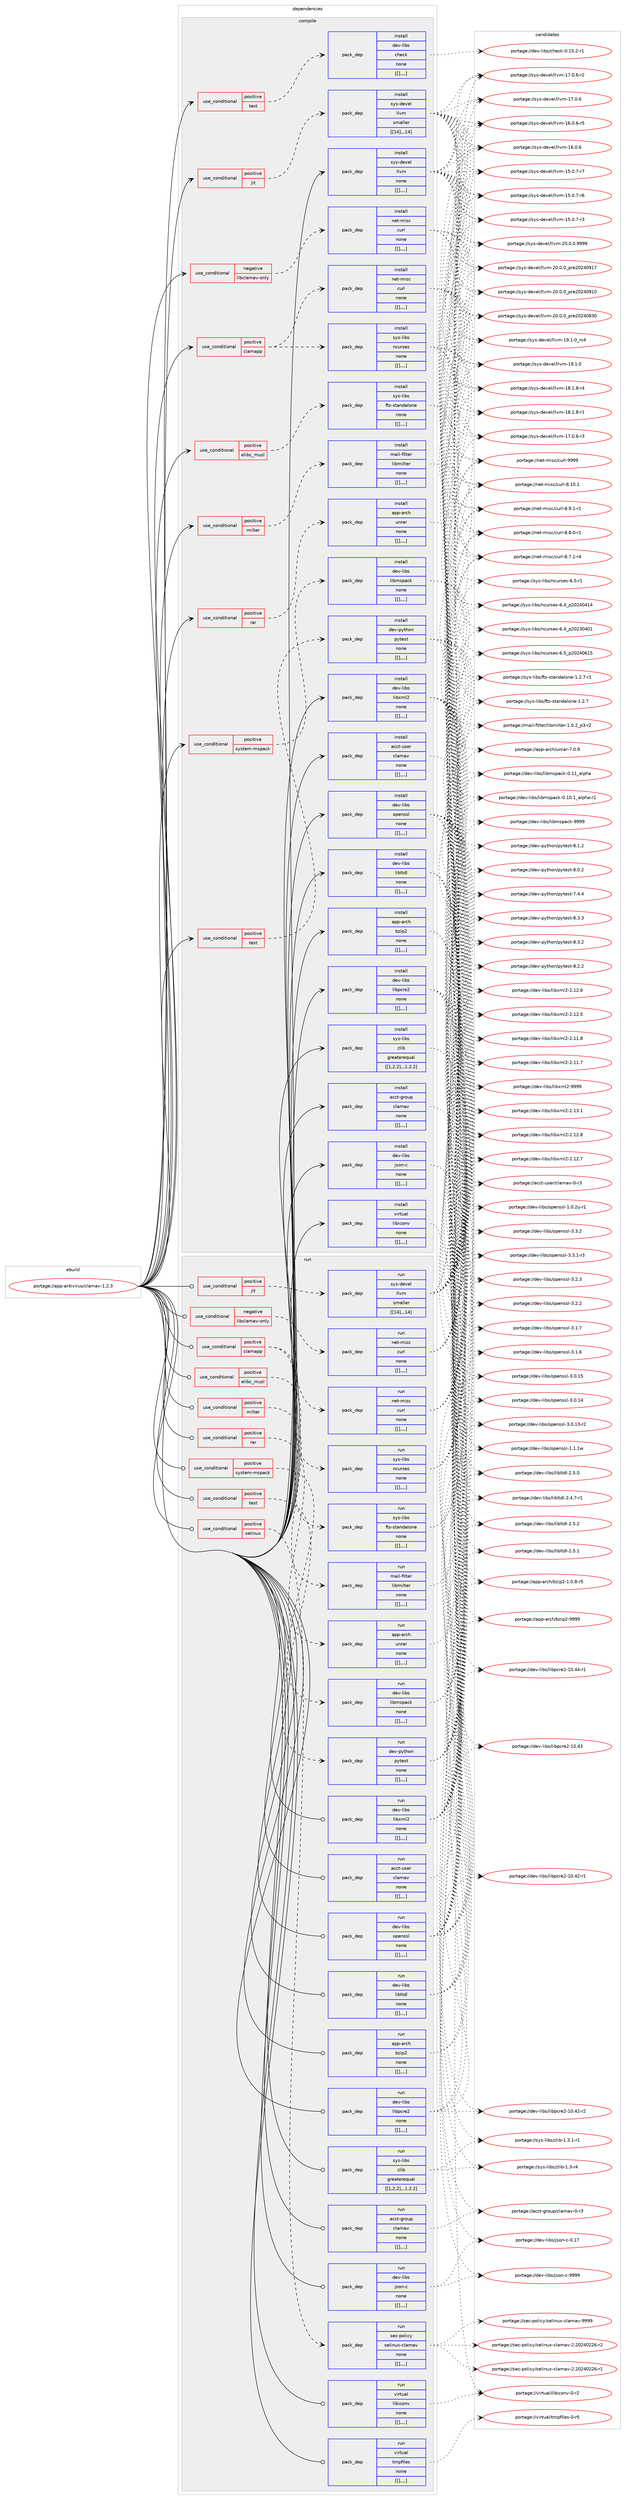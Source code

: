 digraph prolog {

# *************
# Graph options
# *************

newrank=true;
concentrate=true;
compound=true;
graph [rankdir=LR,fontname=Helvetica,fontsize=10,ranksep=1.5];#, ranksep=2.5, nodesep=0.2];
edge  [arrowhead=vee];
node  [fontname=Helvetica,fontsize=10];

# **********
# The ebuild
# **********

subgraph cluster_leftcol {
color=gray;
label=<<i>ebuild</i>>;
id [label="portage://app-antivirus/clamav-1.2.3", color=red, width=4, href="../app-antivirus/clamav-1.2.3.svg"];
}

# ****************
# The dependencies
# ****************

subgraph cluster_midcol {
color=gray;
label=<<i>dependencies</i>>;
subgraph cluster_compile {
fillcolor="#eeeeee";
style=filled;
label=<<i>compile</i>>;
subgraph cond1797 {
dependency6520 [label=<<TABLE BORDER="0" CELLBORDER="1" CELLSPACING="0" CELLPADDING="4"><TR><TD ROWSPAN="3" CELLPADDING="10">use_conditional</TD></TR><TR><TD>negative</TD></TR><TR><TD>libclamav-only</TD></TR></TABLE>>, shape=none, color=red];
subgraph pack4701 {
dependency6521 [label=<<TABLE BORDER="0" CELLBORDER="1" CELLSPACING="0" CELLPADDING="4" WIDTH="220"><TR><TD ROWSPAN="6" CELLPADDING="30">pack_dep</TD></TR><TR><TD WIDTH="110">install</TD></TR><TR><TD>net-misc</TD></TR><TR><TD>curl</TD></TR><TR><TD>none</TD></TR><TR><TD>[[],,,,]</TD></TR></TABLE>>, shape=none, color=blue];
}
dependency6520:e -> dependency6521:w [weight=20,style="dashed",arrowhead="vee"];
}
id:e -> dependency6520:w [weight=20,style="solid",arrowhead="vee"];
subgraph cond1798 {
dependency6522 [label=<<TABLE BORDER="0" CELLBORDER="1" CELLSPACING="0" CELLPADDING="4"><TR><TD ROWSPAN="3" CELLPADDING="10">use_conditional</TD></TR><TR><TD>positive</TD></TR><TR><TD>clamapp</TD></TR></TABLE>>, shape=none, color=red];
subgraph pack4702 {
dependency6523 [label=<<TABLE BORDER="0" CELLBORDER="1" CELLSPACING="0" CELLPADDING="4" WIDTH="220"><TR><TD ROWSPAN="6" CELLPADDING="30">pack_dep</TD></TR><TR><TD WIDTH="110">install</TD></TR><TR><TD>sys-libs</TD></TR><TR><TD>ncurses</TD></TR><TR><TD>none</TD></TR><TR><TD>[[],,,,]</TD></TR></TABLE>>, shape=none, color=blue];
}
dependency6522:e -> dependency6523:w [weight=20,style="dashed",arrowhead="vee"];
subgraph pack4703 {
dependency6524 [label=<<TABLE BORDER="0" CELLBORDER="1" CELLSPACING="0" CELLPADDING="4" WIDTH="220"><TR><TD ROWSPAN="6" CELLPADDING="30">pack_dep</TD></TR><TR><TD WIDTH="110">install</TD></TR><TR><TD>net-misc</TD></TR><TR><TD>curl</TD></TR><TR><TD>none</TD></TR><TR><TD>[[],,,,]</TD></TR></TABLE>>, shape=none, color=blue];
}
dependency6522:e -> dependency6524:w [weight=20,style="dashed",arrowhead="vee"];
}
id:e -> dependency6522:w [weight=20,style="solid",arrowhead="vee"];
subgraph cond1799 {
dependency6525 [label=<<TABLE BORDER="0" CELLBORDER="1" CELLSPACING="0" CELLPADDING="4"><TR><TD ROWSPAN="3" CELLPADDING="10">use_conditional</TD></TR><TR><TD>positive</TD></TR><TR><TD>elibc_musl</TD></TR></TABLE>>, shape=none, color=red];
subgraph pack4704 {
dependency6526 [label=<<TABLE BORDER="0" CELLBORDER="1" CELLSPACING="0" CELLPADDING="4" WIDTH="220"><TR><TD ROWSPAN="6" CELLPADDING="30">pack_dep</TD></TR><TR><TD WIDTH="110">install</TD></TR><TR><TD>sys-libs</TD></TR><TR><TD>fts-standalone</TD></TR><TR><TD>none</TD></TR><TR><TD>[[],,,,]</TD></TR></TABLE>>, shape=none, color=blue];
}
dependency6525:e -> dependency6526:w [weight=20,style="dashed",arrowhead="vee"];
}
id:e -> dependency6525:w [weight=20,style="solid",arrowhead="vee"];
subgraph cond1800 {
dependency6527 [label=<<TABLE BORDER="0" CELLBORDER="1" CELLSPACING="0" CELLPADDING="4"><TR><TD ROWSPAN="3" CELLPADDING="10">use_conditional</TD></TR><TR><TD>positive</TD></TR><TR><TD>jit</TD></TR></TABLE>>, shape=none, color=red];
subgraph pack4705 {
dependency6528 [label=<<TABLE BORDER="0" CELLBORDER="1" CELLSPACING="0" CELLPADDING="4" WIDTH="220"><TR><TD ROWSPAN="6" CELLPADDING="30">pack_dep</TD></TR><TR><TD WIDTH="110">install</TD></TR><TR><TD>sys-devel</TD></TR><TR><TD>llvm</TD></TR><TR><TD>smaller</TD></TR><TR><TD>[[14],,,14]</TD></TR></TABLE>>, shape=none, color=blue];
}
dependency6527:e -> dependency6528:w [weight=20,style="dashed",arrowhead="vee"];
}
id:e -> dependency6527:w [weight=20,style="solid",arrowhead="vee"];
subgraph cond1801 {
dependency6529 [label=<<TABLE BORDER="0" CELLBORDER="1" CELLSPACING="0" CELLPADDING="4"><TR><TD ROWSPAN="3" CELLPADDING="10">use_conditional</TD></TR><TR><TD>positive</TD></TR><TR><TD>milter</TD></TR></TABLE>>, shape=none, color=red];
subgraph pack4706 {
dependency6530 [label=<<TABLE BORDER="0" CELLBORDER="1" CELLSPACING="0" CELLPADDING="4" WIDTH="220"><TR><TD ROWSPAN="6" CELLPADDING="30">pack_dep</TD></TR><TR><TD WIDTH="110">install</TD></TR><TR><TD>mail-filter</TD></TR><TR><TD>libmilter</TD></TR><TR><TD>none</TD></TR><TR><TD>[[],,,,]</TD></TR></TABLE>>, shape=none, color=blue];
}
dependency6529:e -> dependency6530:w [weight=20,style="dashed",arrowhead="vee"];
}
id:e -> dependency6529:w [weight=20,style="solid",arrowhead="vee"];
subgraph cond1802 {
dependency6531 [label=<<TABLE BORDER="0" CELLBORDER="1" CELLSPACING="0" CELLPADDING="4"><TR><TD ROWSPAN="3" CELLPADDING="10">use_conditional</TD></TR><TR><TD>positive</TD></TR><TR><TD>rar</TD></TR></TABLE>>, shape=none, color=red];
subgraph pack4707 {
dependency6532 [label=<<TABLE BORDER="0" CELLBORDER="1" CELLSPACING="0" CELLPADDING="4" WIDTH="220"><TR><TD ROWSPAN="6" CELLPADDING="30">pack_dep</TD></TR><TR><TD WIDTH="110">install</TD></TR><TR><TD>app-arch</TD></TR><TR><TD>unrar</TD></TR><TR><TD>none</TD></TR><TR><TD>[[],,,,]</TD></TR></TABLE>>, shape=none, color=blue];
}
dependency6531:e -> dependency6532:w [weight=20,style="dashed",arrowhead="vee"];
}
id:e -> dependency6531:w [weight=20,style="solid",arrowhead="vee"];
subgraph cond1803 {
dependency6533 [label=<<TABLE BORDER="0" CELLBORDER="1" CELLSPACING="0" CELLPADDING="4"><TR><TD ROWSPAN="3" CELLPADDING="10">use_conditional</TD></TR><TR><TD>positive</TD></TR><TR><TD>system-mspack</TD></TR></TABLE>>, shape=none, color=red];
subgraph pack4708 {
dependency6534 [label=<<TABLE BORDER="0" CELLBORDER="1" CELLSPACING="0" CELLPADDING="4" WIDTH="220"><TR><TD ROWSPAN="6" CELLPADDING="30">pack_dep</TD></TR><TR><TD WIDTH="110">install</TD></TR><TR><TD>dev-libs</TD></TR><TR><TD>libmspack</TD></TR><TR><TD>none</TD></TR><TR><TD>[[],,,,]</TD></TR></TABLE>>, shape=none, color=blue];
}
dependency6533:e -> dependency6534:w [weight=20,style="dashed",arrowhead="vee"];
}
id:e -> dependency6533:w [weight=20,style="solid",arrowhead="vee"];
subgraph cond1804 {
dependency6535 [label=<<TABLE BORDER="0" CELLBORDER="1" CELLSPACING="0" CELLPADDING="4"><TR><TD ROWSPAN="3" CELLPADDING="10">use_conditional</TD></TR><TR><TD>positive</TD></TR><TR><TD>test</TD></TR></TABLE>>, shape=none, color=red];
subgraph pack4709 {
dependency6536 [label=<<TABLE BORDER="0" CELLBORDER="1" CELLSPACING="0" CELLPADDING="4" WIDTH="220"><TR><TD ROWSPAN="6" CELLPADDING="30">pack_dep</TD></TR><TR><TD WIDTH="110">install</TD></TR><TR><TD>dev-libs</TD></TR><TR><TD>check</TD></TR><TR><TD>none</TD></TR><TR><TD>[[],,,,]</TD></TR></TABLE>>, shape=none, color=blue];
}
dependency6535:e -> dependency6536:w [weight=20,style="dashed",arrowhead="vee"];
}
id:e -> dependency6535:w [weight=20,style="solid",arrowhead="vee"];
subgraph cond1805 {
dependency6537 [label=<<TABLE BORDER="0" CELLBORDER="1" CELLSPACING="0" CELLPADDING="4"><TR><TD ROWSPAN="3" CELLPADDING="10">use_conditional</TD></TR><TR><TD>positive</TD></TR><TR><TD>test</TD></TR></TABLE>>, shape=none, color=red];
subgraph pack4710 {
dependency6538 [label=<<TABLE BORDER="0" CELLBORDER="1" CELLSPACING="0" CELLPADDING="4" WIDTH="220"><TR><TD ROWSPAN="6" CELLPADDING="30">pack_dep</TD></TR><TR><TD WIDTH="110">install</TD></TR><TR><TD>dev-python</TD></TR><TR><TD>pytest</TD></TR><TR><TD>none</TD></TR><TR><TD>[[],,,,]</TD></TR></TABLE>>, shape=none, color=blue];
}
dependency6537:e -> dependency6538:w [weight=20,style="dashed",arrowhead="vee"];
}
id:e -> dependency6537:w [weight=20,style="solid",arrowhead="vee"];
subgraph pack4711 {
dependency6539 [label=<<TABLE BORDER="0" CELLBORDER="1" CELLSPACING="0" CELLPADDING="4" WIDTH="220"><TR><TD ROWSPAN="6" CELLPADDING="30">pack_dep</TD></TR><TR><TD WIDTH="110">install</TD></TR><TR><TD>acct-group</TD></TR><TR><TD>clamav</TD></TR><TR><TD>none</TD></TR><TR><TD>[[],,,,]</TD></TR></TABLE>>, shape=none, color=blue];
}
id:e -> dependency6539:w [weight=20,style="solid",arrowhead="vee"];
subgraph pack4712 {
dependency6540 [label=<<TABLE BORDER="0" CELLBORDER="1" CELLSPACING="0" CELLPADDING="4" WIDTH="220"><TR><TD ROWSPAN="6" CELLPADDING="30">pack_dep</TD></TR><TR><TD WIDTH="110">install</TD></TR><TR><TD>acct-user</TD></TR><TR><TD>clamav</TD></TR><TR><TD>none</TD></TR><TR><TD>[[],,,,]</TD></TR></TABLE>>, shape=none, color=blue];
}
id:e -> dependency6540:w [weight=20,style="solid",arrowhead="vee"];
subgraph pack4713 {
dependency6541 [label=<<TABLE BORDER="0" CELLBORDER="1" CELLSPACING="0" CELLPADDING="4" WIDTH="220"><TR><TD ROWSPAN="6" CELLPADDING="30">pack_dep</TD></TR><TR><TD WIDTH="110">install</TD></TR><TR><TD>app-arch</TD></TR><TR><TD>bzip2</TD></TR><TR><TD>none</TD></TR><TR><TD>[[],,,,]</TD></TR></TABLE>>, shape=none, color=blue];
}
id:e -> dependency6541:w [weight=20,style="solid",arrowhead="vee"];
subgraph pack4714 {
dependency6542 [label=<<TABLE BORDER="0" CELLBORDER="1" CELLSPACING="0" CELLPADDING="4" WIDTH="220"><TR><TD ROWSPAN="6" CELLPADDING="30">pack_dep</TD></TR><TR><TD WIDTH="110">install</TD></TR><TR><TD>dev-libs</TD></TR><TR><TD>json-c</TD></TR><TR><TD>none</TD></TR><TR><TD>[[],,,,]</TD></TR></TABLE>>, shape=none, color=blue];
}
id:e -> dependency6542:w [weight=20,style="solid",arrowhead="vee"];
subgraph pack4715 {
dependency6543 [label=<<TABLE BORDER="0" CELLBORDER="1" CELLSPACING="0" CELLPADDING="4" WIDTH="220"><TR><TD ROWSPAN="6" CELLPADDING="30">pack_dep</TD></TR><TR><TD WIDTH="110">install</TD></TR><TR><TD>dev-libs</TD></TR><TR><TD>libltdl</TD></TR><TR><TD>none</TD></TR><TR><TD>[[],,,,]</TD></TR></TABLE>>, shape=none, color=blue];
}
id:e -> dependency6543:w [weight=20,style="solid",arrowhead="vee"];
subgraph pack4716 {
dependency6544 [label=<<TABLE BORDER="0" CELLBORDER="1" CELLSPACING="0" CELLPADDING="4" WIDTH="220"><TR><TD ROWSPAN="6" CELLPADDING="30">pack_dep</TD></TR><TR><TD WIDTH="110">install</TD></TR><TR><TD>dev-libs</TD></TR><TR><TD>libpcre2</TD></TR><TR><TD>none</TD></TR><TR><TD>[[],,,,]</TD></TR></TABLE>>, shape=none, color=blue];
}
id:e -> dependency6544:w [weight=20,style="solid",arrowhead="vee"];
subgraph pack4717 {
dependency6545 [label=<<TABLE BORDER="0" CELLBORDER="1" CELLSPACING="0" CELLPADDING="4" WIDTH="220"><TR><TD ROWSPAN="6" CELLPADDING="30">pack_dep</TD></TR><TR><TD WIDTH="110">install</TD></TR><TR><TD>dev-libs</TD></TR><TR><TD>libxml2</TD></TR><TR><TD>none</TD></TR><TR><TD>[[],,,,]</TD></TR></TABLE>>, shape=none, color=blue];
}
id:e -> dependency6545:w [weight=20,style="solid",arrowhead="vee"];
subgraph pack4718 {
dependency6546 [label=<<TABLE BORDER="0" CELLBORDER="1" CELLSPACING="0" CELLPADDING="4" WIDTH="220"><TR><TD ROWSPAN="6" CELLPADDING="30">pack_dep</TD></TR><TR><TD WIDTH="110">install</TD></TR><TR><TD>dev-libs</TD></TR><TR><TD>openssl</TD></TR><TR><TD>none</TD></TR><TR><TD>[[],,,,]</TD></TR></TABLE>>, shape=none, color=blue];
}
id:e -> dependency6546:w [weight=20,style="solid",arrowhead="vee"];
subgraph pack4719 {
dependency6547 [label=<<TABLE BORDER="0" CELLBORDER="1" CELLSPACING="0" CELLPADDING="4" WIDTH="220"><TR><TD ROWSPAN="6" CELLPADDING="30">pack_dep</TD></TR><TR><TD WIDTH="110">install</TD></TR><TR><TD>sys-libs</TD></TR><TR><TD>zlib</TD></TR><TR><TD>greaterequal</TD></TR><TR><TD>[[1,2,2],,,1.2.2]</TD></TR></TABLE>>, shape=none, color=blue];
}
id:e -> dependency6547:w [weight=20,style="solid",arrowhead="vee"];
subgraph pack4720 {
dependency6548 [label=<<TABLE BORDER="0" CELLBORDER="1" CELLSPACING="0" CELLPADDING="4" WIDTH="220"><TR><TD ROWSPAN="6" CELLPADDING="30">pack_dep</TD></TR><TR><TD WIDTH="110">install</TD></TR><TR><TD>virtual</TD></TR><TR><TD>libiconv</TD></TR><TR><TD>none</TD></TR><TR><TD>[[],,,,]</TD></TR></TABLE>>, shape=none, color=blue];
}
id:e -> dependency6548:w [weight=20,style="solid",arrowhead="vee"];
subgraph pack4721 {
dependency6549 [label=<<TABLE BORDER="0" CELLBORDER="1" CELLSPACING="0" CELLPADDING="4" WIDTH="220"><TR><TD ROWSPAN="6" CELLPADDING="30">pack_dep</TD></TR><TR><TD WIDTH="110">install</TD></TR><TR><TD>sys-devel</TD></TR><TR><TD>llvm</TD></TR><TR><TD>none</TD></TR><TR><TD>[[],,,,]</TD></TR></TABLE>>, shape=none, color=blue];
}
id:e -> dependency6549:w [weight=20,style="solid",arrowhead="vee"];
}
subgraph cluster_compileandrun {
fillcolor="#eeeeee";
style=filled;
label=<<i>compile and run</i>>;
}
subgraph cluster_run {
fillcolor="#eeeeee";
style=filled;
label=<<i>run</i>>;
subgraph cond1806 {
dependency6550 [label=<<TABLE BORDER="0" CELLBORDER="1" CELLSPACING="0" CELLPADDING="4"><TR><TD ROWSPAN="3" CELLPADDING="10">use_conditional</TD></TR><TR><TD>negative</TD></TR><TR><TD>libclamav-only</TD></TR></TABLE>>, shape=none, color=red];
subgraph pack4722 {
dependency6551 [label=<<TABLE BORDER="0" CELLBORDER="1" CELLSPACING="0" CELLPADDING="4" WIDTH="220"><TR><TD ROWSPAN="6" CELLPADDING="30">pack_dep</TD></TR><TR><TD WIDTH="110">run</TD></TR><TR><TD>net-misc</TD></TR><TR><TD>curl</TD></TR><TR><TD>none</TD></TR><TR><TD>[[],,,,]</TD></TR></TABLE>>, shape=none, color=blue];
}
dependency6550:e -> dependency6551:w [weight=20,style="dashed",arrowhead="vee"];
}
id:e -> dependency6550:w [weight=20,style="solid",arrowhead="odot"];
subgraph cond1807 {
dependency6552 [label=<<TABLE BORDER="0" CELLBORDER="1" CELLSPACING="0" CELLPADDING="4"><TR><TD ROWSPAN="3" CELLPADDING="10">use_conditional</TD></TR><TR><TD>positive</TD></TR><TR><TD>clamapp</TD></TR></TABLE>>, shape=none, color=red];
subgraph pack4723 {
dependency6553 [label=<<TABLE BORDER="0" CELLBORDER="1" CELLSPACING="0" CELLPADDING="4" WIDTH="220"><TR><TD ROWSPAN="6" CELLPADDING="30">pack_dep</TD></TR><TR><TD WIDTH="110">run</TD></TR><TR><TD>sys-libs</TD></TR><TR><TD>ncurses</TD></TR><TR><TD>none</TD></TR><TR><TD>[[],,,,]</TD></TR></TABLE>>, shape=none, color=blue];
}
dependency6552:e -> dependency6553:w [weight=20,style="dashed",arrowhead="vee"];
subgraph pack4724 {
dependency6554 [label=<<TABLE BORDER="0" CELLBORDER="1" CELLSPACING="0" CELLPADDING="4" WIDTH="220"><TR><TD ROWSPAN="6" CELLPADDING="30">pack_dep</TD></TR><TR><TD WIDTH="110">run</TD></TR><TR><TD>net-misc</TD></TR><TR><TD>curl</TD></TR><TR><TD>none</TD></TR><TR><TD>[[],,,,]</TD></TR></TABLE>>, shape=none, color=blue];
}
dependency6552:e -> dependency6554:w [weight=20,style="dashed",arrowhead="vee"];
}
id:e -> dependency6552:w [weight=20,style="solid",arrowhead="odot"];
subgraph cond1808 {
dependency6555 [label=<<TABLE BORDER="0" CELLBORDER="1" CELLSPACING="0" CELLPADDING="4"><TR><TD ROWSPAN="3" CELLPADDING="10">use_conditional</TD></TR><TR><TD>positive</TD></TR><TR><TD>elibc_musl</TD></TR></TABLE>>, shape=none, color=red];
subgraph pack4725 {
dependency6556 [label=<<TABLE BORDER="0" CELLBORDER="1" CELLSPACING="0" CELLPADDING="4" WIDTH="220"><TR><TD ROWSPAN="6" CELLPADDING="30">pack_dep</TD></TR><TR><TD WIDTH="110">run</TD></TR><TR><TD>sys-libs</TD></TR><TR><TD>fts-standalone</TD></TR><TR><TD>none</TD></TR><TR><TD>[[],,,,]</TD></TR></TABLE>>, shape=none, color=blue];
}
dependency6555:e -> dependency6556:w [weight=20,style="dashed",arrowhead="vee"];
}
id:e -> dependency6555:w [weight=20,style="solid",arrowhead="odot"];
subgraph cond1809 {
dependency6557 [label=<<TABLE BORDER="0" CELLBORDER="1" CELLSPACING="0" CELLPADDING="4"><TR><TD ROWSPAN="3" CELLPADDING="10">use_conditional</TD></TR><TR><TD>positive</TD></TR><TR><TD>jit</TD></TR></TABLE>>, shape=none, color=red];
subgraph pack4726 {
dependency6558 [label=<<TABLE BORDER="0" CELLBORDER="1" CELLSPACING="0" CELLPADDING="4" WIDTH="220"><TR><TD ROWSPAN="6" CELLPADDING="30">pack_dep</TD></TR><TR><TD WIDTH="110">run</TD></TR><TR><TD>sys-devel</TD></TR><TR><TD>llvm</TD></TR><TR><TD>smaller</TD></TR><TR><TD>[[14],,,14]</TD></TR></TABLE>>, shape=none, color=blue];
}
dependency6557:e -> dependency6558:w [weight=20,style="dashed",arrowhead="vee"];
}
id:e -> dependency6557:w [weight=20,style="solid",arrowhead="odot"];
subgraph cond1810 {
dependency6559 [label=<<TABLE BORDER="0" CELLBORDER="1" CELLSPACING="0" CELLPADDING="4"><TR><TD ROWSPAN="3" CELLPADDING="10">use_conditional</TD></TR><TR><TD>positive</TD></TR><TR><TD>milter</TD></TR></TABLE>>, shape=none, color=red];
subgraph pack4727 {
dependency6560 [label=<<TABLE BORDER="0" CELLBORDER="1" CELLSPACING="0" CELLPADDING="4" WIDTH="220"><TR><TD ROWSPAN="6" CELLPADDING="30">pack_dep</TD></TR><TR><TD WIDTH="110">run</TD></TR><TR><TD>mail-filter</TD></TR><TR><TD>libmilter</TD></TR><TR><TD>none</TD></TR><TR><TD>[[],,,,]</TD></TR></TABLE>>, shape=none, color=blue];
}
dependency6559:e -> dependency6560:w [weight=20,style="dashed",arrowhead="vee"];
}
id:e -> dependency6559:w [weight=20,style="solid",arrowhead="odot"];
subgraph cond1811 {
dependency6561 [label=<<TABLE BORDER="0" CELLBORDER="1" CELLSPACING="0" CELLPADDING="4"><TR><TD ROWSPAN="3" CELLPADDING="10">use_conditional</TD></TR><TR><TD>positive</TD></TR><TR><TD>rar</TD></TR></TABLE>>, shape=none, color=red];
subgraph pack4728 {
dependency6562 [label=<<TABLE BORDER="0" CELLBORDER="1" CELLSPACING="0" CELLPADDING="4" WIDTH="220"><TR><TD ROWSPAN="6" CELLPADDING="30">pack_dep</TD></TR><TR><TD WIDTH="110">run</TD></TR><TR><TD>app-arch</TD></TR><TR><TD>unrar</TD></TR><TR><TD>none</TD></TR><TR><TD>[[],,,,]</TD></TR></TABLE>>, shape=none, color=blue];
}
dependency6561:e -> dependency6562:w [weight=20,style="dashed",arrowhead="vee"];
}
id:e -> dependency6561:w [weight=20,style="solid",arrowhead="odot"];
subgraph cond1812 {
dependency6563 [label=<<TABLE BORDER="0" CELLBORDER="1" CELLSPACING="0" CELLPADDING="4"><TR><TD ROWSPAN="3" CELLPADDING="10">use_conditional</TD></TR><TR><TD>positive</TD></TR><TR><TD>selinux</TD></TR></TABLE>>, shape=none, color=red];
subgraph pack4729 {
dependency6564 [label=<<TABLE BORDER="0" CELLBORDER="1" CELLSPACING="0" CELLPADDING="4" WIDTH="220"><TR><TD ROWSPAN="6" CELLPADDING="30">pack_dep</TD></TR><TR><TD WIDTH="110">run</TD></TR><TR><TD>sec-policy</TD></TR><TR><TD>selinux-clamav</TD></TR><TR><TD>none</TD></TR><TR><TD>[[],,,,]</TD></TR></TABLE>>, shape=none, color=blue];
}
dependency6563:e -> dependency6564:w [weight=20,style="dashed",arrowhead="vee"];
}
id:e -> dependency6563:w [weight=20,style="solid",arrowhead="odot"];
subgraph cond1813 {
dependency6565 [label=<<TABLE BORDER="0" CELLBORDER="1" CELLSPACING="0" CELLPADDING="4"><TR><TD ROWSPAN="3" CELLPADDING="10">use_conditional</TD></TR><TR><TD>positive</TD></TR><TR><TD>system-mspack</TD></TR></TABLE>>, shape=none, color=red];
subgraph pack4730 {
dependency6566 [label=<<TABLE BORDER="0" CELLBORDER="1" CELLSPACING="0" CELLPADDING="4" WIDTH="220"><TR><TD ROWSPAN="6" CELLPADDING="30">pack_dep</TD></TR><TR><TD WIDTH="110">run</TD></TR><TR><TD>dev-libs</TD></TR><TR><TD>libmspack</TD></TR><TR><TD>none</TD></TR><TR><TD>[[],,,,]</TD></TR></TABLE>>, shape=none, color=blue];
}
dependency6565:e -> dependency6566:w [weight=20,style="dashed",arrowhead="vee"];
}
id:e -> dependency6565:w [weight=20,style="solid",arrowhead="odot"];
subgraph cond1814 {
dependency6567 [label=<<TABLE BORDER="0" CELLBORDER="1" CELLSPACING="0" CELLPADDING="4"><TR><TD ROWSPAN="3" CELLPADDING="10">use_conditional</TD></TR><TR><TD>positive</TD></TR><TR><TD>test</TD></TR></TABLE>>, shape=none, color=red];
subgraph pack4731 {
dependency6568 [label=<<TABLE BORDER="0" CELLBORDER="1" CELLSPACING="0" CELLPADDING="4" WIDTH="220"><TR><TD ROWSPAN="6" CELLPADDING="30">pack_dep</TD></TR><TR><TD WIDTH="110">run</TD></TR><TR><TD>dev-python</TD></TR><TR><TD>pytest</TD></TR><TR><TD>none</TD></TR><TR><TD>[[],,,,]</TD></TR></TABLE>>, shape=none, color=blue];
}
dependency6567:e -> dependency6568:w [weight=20,style="dashed",arrowhead="vee"];
}
id:e -> dependency6567:w [weight=20,style="solid",arrowhead="odot"];
subgraph pack4732 {
dependency6569 [label=<<TABLE BORDER="0" CELLBORDER="1" CELLSPACING="0" CELLPADDING="4" WIDTH="220"><TR><TD ROWSPAN="6" CELLPADDING="30">pack_dep</TD></TR><TR><TD WIDTH="110">run</TD></TR><TR><TD>acct-group</TD></TR><TR><TD>clamav</TD></TR><TR><TD>none</TD></TR><TR><TD>[[],,,,]</TD></TR></TABLE>>, shape=none, color=blue];
}
id:e -> dependency6569:w [weight=20,style="solid",arrowhead="odot"];
subgraph pack4733 {
dependency6570 [label=<<TABLE BORDER="0" CELLBORDER="1" CELLSPACING="0" CELLPADDING="4" WIDTH="220"><TR><TD ROWSPAN="6" CELLPADDING="30">pack_dep</TD></TR><TR><TD WIDTH="110">run</TD></TR><TR><TD>acct-user</TD></TR><TR><TD>clamav</TD></TR><TR><TD>none</TD></TR><TR><TD>[[],,,,]</TD></TR></TABLE>>, shape=none, color=blue];
}
id:e -> dependency6570:w [weight=20,style="solid",arrowhead="odot"];
subgraph pack4734 {
dependency6571 [label=<<TABLE BORDER="0" CELLBORDER="1" CELLSPACING="0" CELLPADDING="4" WIDTH="220"><TR><TD ROWSPAN="6" CELLPADDING="30">pack_dep</TD></TR><TR><TD WIDTH="110">run</TD></TR><TR><TD>app-arch</TD></TR><TR><TD>bzip2</TD></TR><TR><TD>none</TD></TR><TR><TD>[[],,,,]</TD></TR></TABLE>>, shape=none, color=blue];
}
id:e -> dependency6571:w [weight=20,style="solid",arrowhead="odot"];
subgraph pack4735 {
dependency6572 [label=<<TABLE BORDER="0" CELLBORDER="1" CELLSPACING="0" CELLPADDING="4" WIDTH="220"><TR><TD ROWSPAN="6" CELLPADDING="30">pack_dep</TD></TR><TR><TD WIDTH="110">run</TD></TR><TR><TD>dev-libs</TD></TR><TR><TD>json-c</TD></TR><TR><TD>none</TD></TR><TR><TD>[[],,,,]</TD></TR></TABLE>>, shape=none, color=blue];
}
id:e -> dependency6572:w [weight=20,style="solid",arrowhead="odot"];
subgraph pack4736 {
dependency6573 [label=<<TABLE BORDER="0" CELLBORDER="1" CELLSPACING="0" CELLPADDING="4" WIDTH="220"><TR><TD ROWSPAN="6" CELLPADDING="30">pack_dep</TD></TR><TR><TD WIDTH="110">run</TD></TR><TR><TD>dev-libs</TD></TR><TR><TD>libltdl</TD></TR><TR><TD>none</TD></TR><TR><TD>[[],,,,]</TD></TR></TABLE>>, shape=none, color=blue];
}
id:e -> dependency6573:w [weight=20,style="solid",arrowhead="odot"];
subgraph pack4737 {
dependency6574 [label=<<TABLE BORDER="0" CELLBORDER="1" CELLSPACING="0" CELLPADDING="4" WIDTH="220"><TR><TD ROWSPAN="6" CELLPADDING="30">pack_dep</TD></TR><TR><TD WIDTH="110">run</TD></TR><TR><TD>dev-libs</TD></TR><TR><TD>libpcre2</TD></TR><TR><TD>none</TD></TR><TR><TD>[[],,,,]</TD></TR></TABLE>>, shape=none, color=blue];
}
id:e -> dependency6574:w [weight=20,style="solid",arrowhead="odot"];
subgraph pack4738 {
dependency6575 [label=<<TABLE BORDER="0" CELLBORDER="1" CELLSPACING="0" CELLPADDING="4" WIDTH="220"><TR><TD ROWSPAN="6" CELLPADDING="30">pack_dep</TD></TR><TR><TD WIDTH="110">run</TD></TR><TR><TD>dev-libs</TD></TR><TR><TD>libxml2</TD></TR><TR><TD>none</TD></TR><TR><TD>[[],,,,]</TD></TR></TABLE>>, shape=none, color=blue];
}
id:e -> dependency6575:w [weight=20,style="solid",arrowhead="odot"];
subgraph pack4739 {
dependency6576 [label=<<TABLE BORDER="0" CELLBORDER="1" CELLSPACING="0" CELLPADDING="4" WIDTH="220"><TR><TD ROWSPAN="6" CELLPADDING="30">pack_dep</TD></TR><TR><TD WIDTH="110">run</TD></TR><TR><TD>dev-libs</TD></TR><TR><TD>openssl</TD></TR><TR><TD>none</TD></TR><TR><TD>[[],,,,]</TD></TR></TABLE>>, shape=none, color=blue];
}
id:e -> dependency6576:w [weight=20,style="solid",arrowhead="odot"];
subgraph pack4740 {
dependency6577 [label=<<TABLE BORDER="0" CELLBORDER="1" CELLSPACING="0" CELLPADDING="4" WIDTH="220"><TR><TD ROWSPAN="6" CELLPADDING="30">pack_dep</TD></TR><TR><TD WIDTH="110">run</TD></TR><TR><TD>sys-libs</TD></TR><TR><TD>zlib</TD></TR><TR><TD>greaterequal</TD></TR><TR><TD>[[1,2,2],,,1.2.2]</TD></TR></TABLE>>, shape=none, color=blue];
}
id:e -> dependency6577:w [weight=20,style="solid",arrowhead="odot"];
subgraph pack4741 {
dependency6578 [label=<<TABLE BORDER="0" CELLBORDER="1" CELLSPACING="0" CELLPADDING="4" WIDTH="220"><TR><TD ROWSPAN="6" CELLPADDING="30">pack_dep</TD></TR><TR><TD WIDTH="110">run</TD></TR><TR><TD>virtual</TD></TR><TR><TD>libiconv</TD></TR><TR><TD>none</TD></TR><TR><TD>[[],,,,]</TD></TR></TABLE>>, shape=none, color=blue];
}
id:e -> dependency6578:w [weight=20,style="solid",arrowhead="odot"];
subgraph pack4742 {
dependency6579 [label=<<TABLE BORDER="0" CELLBORDER="1" CELLSPACING="0" CELLPADDING="4" WIDTH="220"><TR><TD ROWSPAN="6" CELLPADDING="30">pack_dep</TD></TR><TR><TD WIDTH="110">run</TD></TR><TR><TD>virtual</TD></TR><TR><TD>tmpfiles</TD></TR><TR><TD>none</TD></TR><TR><TD>[[],,,,]</TD></TR></TABLE>>, shape=none, color=blue];
}
id:e -> dependency6579:w [weight=20,style="solid",arrowhead="odot"];
}
}

# **************
# The candidates
# **************

subgraph cluster_choices {
rank=same;
color=gray;
label=<<i>candidates</i>>;

subgraph choice4701 {
color=black;
nodesep=1;
choice110101116451091051159947991171141084557575757 [label="portage://net-misc/curl-9999", color=red, width=4,href="../net-misc/curl-9999.svg"];
choice1101011164510910511599479911711410845564649484649 [label="portage://net-misc/curl-8.10.1", color=red, width=4,href="../net-misc/curl-8.10.1.svg"];
choice110101116451091051159947991171141084556465746494511449 [label="portage://net-misc/curl-8.9.1-r1", color=red, width=4,href="../net-misc/curl-8.9.1-r1.svg"];
choice110101116451091051159947991171141084556465646484511449 [label="portage://net-misc/curl-8.8.0-r1", color=red, width=4,href="../net-misc/curl-8.8.0-r1.svg"];
choice110101116451091051159947991171141084556465546494511452 [label="portage://net-misc/curl-8.7.1-r4", color=red, width=4,href="../net-misc/curl-8.7.1-r4.svg"];
dependency6521:e -> choice110101116451091051159947991171141084557575757:w [style=dotted,weight="100"];
dependency6521:e -> choice1101011164510910511599479911711410845564649484649:w [style=dotted,weight="100"];
dependency6521:e -> choice110101116451091051159947991171141084556465746494511449:w [style=dotted,weight="100"];
dependency6521:e -> choice110101116451091051159947991171141084556465646484511449:w [style=dotted,weight="100"];
dependency6521:e -> choice110101116451091051159947991171141084556465546494511452:w [style=dotted,weight="100"];
}
subgraph choice4702 {
color=black;
nodesep=1;
choice1151211154510810598115471109911711411510111545544653951125048505248544953 [label="portage://sys-libs/ncurses-6.5_p20240615", color=red, width=4,href="../sys-libs/ncurses-6.5_p20240615.svg"];
choice11512111545108105981154711099117114115101115455446534511449 [label="portage://sys-libs/ncurses-6.5-r1", color=red, width=4,href="../sys-libs/ncurses-6.5-r1.svg"];
choice1151211154510810598115471109911711411510111545544652951125048505248524952 [label="portage://sys-libs/ncurses-6.4_p20240414", color=red, width=4,href="../sys-libs/ncurses-6.4_p20240414.svg"];
choice1151211154510810598115471109911711411510111545544652951125048505148524849 [label="portage://sys-libs/ncurses-6.4_p20230401", color=red, width=4,href="../sys-libs/ncurses-6.4_p20230401.svg"];
dependency6523:e -> choice1151211154510810598115471109911711411510111545544653951125048505248544953:w [style=dotted,weight="100"];
dependency6523:e -> choice11512111545108105981154711099117114115101115455446534511449:w [style=dotted,weight="100"];
dependency6523:e -> choice1151211154510810598115471109911711411510111545544652951125048505248524952:w [style=dotted,weight="100"];
dependency6523:e -> choice1151211154510810598115471109911711411510111545544652951125048505148524849:w [style=dotted,weight="100"];
}
subgraph choice4703 {
color=black;
nodesep=1;
choice110101116451091051159947991171141084557575757 [label="portage://net-misc/curl-9999", color=red, width=4,href="../net-misc/curl-9999.svg"];
choice1101011164510910511599479911711410845564649484649 [label="portage://net-misc/curl-8.10.1", color=red, width=4,href="../net-misc/curl-8.10.1.svg"];
choice110101116451091051159947991171141084556465746494511449 [label="portage://net-misc/curl-8.9.1-r1", color=red, width=4,href="../net-misc/curl-8.9.1-r1.svg"];
choice110101116451091051159947991171141084556465646484511449 [label="portage://net-misc/curl-8.8.0-r1", color=red, width=4,href="../net-misc/curl-8.8.0-r1.svg"];
choice110101116451091051159947991171141084556465546494511452 [label="portage://net-misc/curl-8.7.1-r4", color=red, width=4,href="../net-misc/curl-8.7.1-r4.svg"];
dependency6524:e -> choice110101116451091051159947991171141084557575757:w [style=dotted,weight="100"];
dependency6524:e -> choice1101011164510910511599479911711410845564649484649:w [style=dotted,weight="100"];
dependency6524:e -> choice110101116451091051159947991171141084556465746494511449:w [style=dotted,weight="100"];
dependency6524:e -> choice110101116451091051159947991171141084556465646484511449:w [style=dotted,weight="100"];
dependency6524:e -> choice110101116451091051159947991171141084556465546494511452:w [style=dotted,weight="100"];
}
subgraph choice4704 {
color=black;
nodesep=1;
choice1151211154510810598115471021161154511511697110100971081111101014549465046554511449 [label="portage://sys-libs/fts-standalone-1.2.7-r1", color=red, width=4,href="../sys-libs/fts-standalone-1.2.7-r1.svg"];
choice115121115451081059811547102116115451151169711010097108111110101454946504655 [label="portage://sys-libs/fts-standalone-1.2.7", color=red, width=4,href="../sys-libs/fts-standalone-1.2.7.svg"];
dependency6526:e -> choice1151211154510810598115471021161154511511697110100971081111101014549465046554511449:w [style=dotted,weight="100"];
dependency6526:e -> choice115121115451081059811547102116115451151169711010097108111110101454946504655:w [style=dotted,weight="100"];
}
subgraph choice4705 {
color=black;
nodesep=1;
choice1151211154510010111810110847108108118109455048464846484657575757 [label="portage://sys-devel/llvm-20.0.0.9999", color=red, width=4,href="../sys-devel/llvm-20.0.0.9999.svg"];
choice115121115451001011181011084710810811810945504846484648951121141015048505248574955 [label="portage://sys-devel/llvm-20.0.0_pre20240917", color=red, width=4,href="../sys-devel/llvm-20.0.0_pre20240917.svg"];
choice115121115451001011181011084710810811810945504846484648951121141015048505248574948 [label="portage://sys-devel/llvm-20.0.0_pre20240910", color=red, width=4,href="../sys-devel/llvm-20.0.0_pre20240910.svg"];
choice115121115451001011181011084710810811810945504846484648951121141015048505248565148 [label="portage://sys-devel/llvm-20.0.0_pre20240830", color=red, width=4,href="../sys-devel/llvm-20.0.0_pre20240830.svg"];
choice115121115451001011181011084710810811810945495746494648951149952 [label="portage://sys-devel/llvm-19.1.0_rc4", color=red, width=4,href="../sys-devel/llvm-19.1.0_rc4.svg"];
choice115121115451001011181011084710810811810945495746494648 [label="portage://sys-devel/llvm-19.1.0", color=red, width=4,href="../sys-devel/llvm-19.1.0.svg"];
choice1151211154510010111810110847108108118109454956464946564511452 [label="portage://sys-devel/llvm-18.1.8-r4", color=red, width=4,href="../sys-devel/llvm-18.1.8-r4.svg"];
choice1151211154510010111810110847108108118109454956464946564511449 [label="portage://sys-devel/llvm-18.1.8-r1", color=red, width=4,href="../sys-devel/llvm-18.1.8-r1.svg"];
choice1151211154510010111810110847108108118109454955464846544511451 [label="portage://sys-devel/llvm-17.0.6-r3", color=red, width=4,href="../sys-devel/llvm-17.0.6-r3.svg"];
choice1151211154510010111810110847108108118109454955464846544511450 [label="portage://sys-devel/llvm-17.0.6-r2", color=red, width=4,href="../sys-devel/llvm-17.0.6-r2.svg"];
choice115121115451001011181011084710810811810945495546484654 [label="portage://sys-devel/llvm-17.0.6", color=red, width=4,href="../sys-devel/llvm-17.0.6.svg"];
choice1151211154510010111810110847108108118109454954464846544511453 [label="portage://sys-devel/llvm-16.0.6-r5", color=red, width=4,href="../sys-devel/llvm-16.0.6-r5.svg"];
choice115121115451001011181011084710810811810945495446484654 [label="portage://sys-devel/llvm-16.0.6", color=red, width=4,href="../sys-devel/llvm-16.0.6.svg"];
choice1151211154510010111810110847108108118109454953464846554511455 [label="portage://sys-devel/llvm-15.0.7-r7", color=red, width=4,href="../sys-devel/llvm-15.0.7-r7.svg"];
choice1151211154510010111810110847108108118109454953464846554511454 [label="portage://sys-devel/llvm-15.0.7-r6", color=red, width=4,href="../sys-devel/llvm-15.0.7-r6.svg"];
choice1151211154510010111810110847108108118109454953464846554511451 [label="portage://sys-devel/llvm-15.0.7-r3", color=red, width=4,href="../sys-devel/llvm-15.0.7-r3.svg"];
dependency6528:e -> choice1151211154510010111810110847108108118109455048464846484657575757:w [style=dotted,weight="100"];
dependency6528:e -> choice115121115451001011181011084710810811810945504846484648951121141015048505248574955:w [style=dotted,weight="100"];
dependency6528:e -> choice115121115451001011181011084710810811810945504846484648951121141015048505248574948:w [style=dotted,weight="100"];
dependency6528:e -> choice115121115451001011181011084710810811810945504846484648951121141015048505248565148:w [style=dotted,weight="100"];
dependency6528:e -> choice115121115451001011181011084710810811810945495746494648951149952:w [style=dotted,weight="100"];
dependency6528:e -> choice115121115451001011181011084710810811810945495746494648:w [style=dotted,weight="100"];
dependency6528:e -> choice1151211154510010111810110847108108118109454956464946564511452:w [style=dotted,weight="100"];
dependency6528:e -> choice1151211154510010111810110847108108118109454956464946564511449:w [style=dotted,weight="100"];
dependency6528:e -> choice1151211154510010111810110847108108118109454955464846544511451:w [style=dotted,weight="100"];
dependency6528:e -> choice1151211154510010111810110847108108118109454955464846544511450:w [style=dotted,weight="100"];
dependency6528:e -> choice115121115451001011181011084710810811810945495546484654:w [style=dotted,weight="100"];
dependency6528:e -> choice1151211154510010111810110847108108118109454954464846544511453:w [style=dotted,weight="100"];
dependency6528:e -> choice115121115451001011181011084710810811810945495446484654:w [style=dotted,weight="100"];
dependency6528:e -> choice1151211154510010111810110847108108118109454953464846554511455:w [style=dotted,weight="100"];
dependency6528:e -> choice1151211154510010111810110847108108118109454953464846554511454:w [style=dotted,weight="100"];
dependency6528:e -> choice1151211154510010111810110847108108118109454953464846554511451:w [style=dotted,weight="100"];
}
subgraph choice4706 {
color=black;
nodesep=1;
choice1099710510845102105108116101114471081059810910510811610111445494648465095112514511450 [label="portage://mail-filter/libmilter-1.0.2_p3-r2", color=red, width=4,href="../mail-filter/libmilter-1.0.2_p3-r2.svg"];
dependency6530:e -> choice1099710510845102105108116101114471081059810910510811610111445494648465095112514511450:w [style=dotted,weight="100"];
}
subgraph choice4707 {
color=black;
nodesep=1;
choice971121124597114991044711711011497114455546484657 [label="portage://app-arch/unrar-7.0.9", color=red, width=4,href="../app-arch/unrar-7.0.9.svg"];
dependency6532:e -> choice971121124597114991044711711011497114455546484657:w [style=dotted,weight="100"];
}
subgraph choice4708 {
color=black;
nodesep=1;
choice1001011184510810598115471081059810911511297991074557575757 [label="portage://dev-libs/libmspack-9999", color=red, width=4,href="../dev-libs/libmspack-9999.svg"];
choice1001011184510810598115471081059810911511297991074548464949959710811210497 [label="portage://dev-libs/libmspack-0.11_alpha", color=red, width=4,href="../dev-libs/libmspack-0.11_alpha.svg"];
choice100101118451081059811547108105981091151129799107454846494846499597108112104974511449 [label="portage://dev-libs/libmspack-0.10.1_alpha-r1", color=red, width=4,href="../dev-libs/libmspack-0.10.1_alpha-r1.svg"];
dependency6534:e -> choice1001011184510810598115471081059810911511297991074557575757:w [style=dotted,weight="100"];
dependency6534:e -> choice1001011184510810598115471081059810911511297991074548464949959710811210497:w [style=dotted,weight="100"];
dependency6534:e -> choice100101118451081059811547108105981091151129799107454846494846499597108112104974511449:w [style=dotted,weight="100"];
}
subgraph choice4709 {
color=black;
nodesep=1;
choice1001011184510810598115479910410199107454846495346504511449 [label="portage://dev-libs/check-0.15.2-r1", color=red, width=4,href="../dev-libs/check-0.15.2-r1.svg"];
dependency6536:e -> choice1001011184510810598115479910410199107454846495346504511449:w [style=dotted,weight="100"];
}
subgraph choice4710 {
color=black;
nodesep=1;
choice1001011184511212111610411111047112121116101115116455646514651 [label="portage://dev-python/pytest-8.3.3", color=red, width=4,href="../dev-python/pytest-8.3.3.svg"];
choice1001011184511212111610411111047112121116101115116455646514650 [label="portage://dev-python/pytest-8.3.2", color=red, width=4,href="../dev-python/pytest-8.3.2.svg"];
choice1001011184511212111610411111047112121116101115116455646504650 [label="portage://dev-python/pytest-8.2.2", color=red, width=4,href="../dev-python/pytest-8.2.2.svg"];
choice1001011184511212111610411111047112121116101115116455646494650 [label="portage://dev-python/pytest-8.1.2", color=red, width=4,href="../dev-python/pytest-8.1.2.svg"];
choice1001011184511212111610411111047112121116101115116455646484650 [label="portage://dev-python/pytest-8.0.2", color=red, width=4,href="../dev-python/pytest-8.0.2.svg"];
choice1001011184511212111610411111047112121116101115116455546524652 [label="portage://dev-python/pytest-7.4.4", color=red, width=4,href="../dev-python/pytest-7.4.4.svg"];
dependency6538:e -> choice1001011184511212111610411111047112121116101115116455646514651:w [style=dotted,weight="100"];
dependency6538:e -> choice1001011184511212111610411111047112121116101115116455646514650:w [style=dotted,weight="100"];
dependency6538:e -> choice1001011184511212111610411111047112121116101115116455646504650:w [style=dotted,weight="100"];
dependency6538:e -> choice1001011184511212111610411111047112121116101115116455646494650:w [style=dotted,weight="100"];
dependency6538:e -> choice1001011184511212111610411111047112121116101115116455646484650:w [style=dotted,weight="100"];
dependency6538:e -> choice1001011184511212111610411111047112121116101115116455546524652:w [style=dotted,weight="100"];
}
subgraph choice4711 {
color=black;
nodesep=1;
choice979999116451031141111171124799108971099711845484511451 [label="portage://acct-group/clamav-0-r3", color=red, width=4,href="../acct-group/clamav-0-r3.svg"];
dependency6539:e -> choice979999116451031141111171124799108971099711845484511451:w [style=dotted,weight="100"];
}
subgraph choice4712 {
color=black;
nodesep=1;
choice979999116451171151011144799108971099711845484511451 [label="portage://acct-user/clamav-0-r3", color=red, width=4,href="../acct-user/clamav-0-r3.svg"];
dependency6540:e -> choice979999116451171151011144799108971099711845484511451:w [style=dotted,weight="100"];
}
subgraph choice4713 {
color=black;
nodesep=1;
choice971121124597114991044798122105112504557575757 [label="portage://app-arch/bzip2-9999", color=red, width=4,href="../app-arch/bzip2-9999.svg"];
choice971121124597114991044798122105112504549464846564511453 [label="portage://app-arch/bzip2-1.0.8-r5", color=red, width=4,href="../app-arch/bzip2-1.0.8-r5.svg"];
dependency6541:e -> choice971121124597114991044798122105112504557575757:w [style=dotted,weight="100"];
dependency6541:e -> choice971121124597114991044798122105112504549464846564511453:w [style=dotted,weight="100"];
}
subgraph choice4714 {
color=black;
nodesep=1;
choice10010111845108105981154710611511111045994557575757 [label="portage://dev-libs/json-c-9999", color=red, width=4,href="../dev-libs/json-c-9999.svg"];
choice10010111845108105981154710611511111045994548464955 [label="portage://dev-libs/json-c-0.17", color=red, width=4,href="../dev-libs/json-c-0.17.svg"];
dependency6542:e -> choice10010111845108105981154710611511111045994557575757:w [style=dotted,weight="100"];
dependency6542:e -> choice10010111845108105981154710611511111045994548464955:w [style=dotted,weight="100"];
}
subgraph choice4715 {
color=black;
nodesep=1;
choice10010111845108105981154710810598108116100108455046534650 [label="portage://dev-libs/libltdl-2.5.2", color=red, width=4,href="../dev-libs/libltdl-2.5.2.svg"];
choice10010111845108105981154710810598108116100108455046534649 [label="portage://dev-libs/libltdl-2.5.1", color=red, width=4,href="../dev-libs/libltdl-2.5.1.svg"];
choice10010111845108105981154710810598108116100108455046534648 [label="portage://dev-libs/libltdl-2.5.0", color=red, width=4,href="../dev-libs/libltdl-2.5.0.svg"];
choice100101118451081059811547108105981081161001084550465246554511449 [label="portage://dev-libs/libltdl-2.4.7-r1", color=red, width=4,href="../dev-libs/libltdl-2.4.7-r1.svg"];
dependency6543:e -> choice10010111845108105981154710810598108116100108455046534650:w [style=dotted,weight="100"];
dependency6543:e -> choice10010111845108105981154710810598108116100108455046534649:w [style=dotted,weight="100"];
dependency6543:e -> choice10010111845108105981154710810598108116100108455046534648:w [style=dotted,weight="100"];
dependency6543:e -> choice100101118451081059811547108105981081161001084550465246554511449:w [style=dotted,weight="100"];
}
subgraph choice4716 {
color=black;
nodesep=1;
choice1001011184510810598115471081059811299114101504549484652524511449 [label="portage://dev-libs/libpcre2-10.44-r1", color=red, width=4,href="../dev-libs/libpcre2-10.44-r1.svg"];
choice100101118451081059811547108105981129911410150454948465251 [label="portage://dev-libs/libpcre2-10.43", color=red, width=4,href="../dev-libs/libpcre2-10.43.svg"];
choice1001011184510810598115471081059811299114101504549484652504511450 [label="portage://dev-libs/libpcre2-10.42-r2", color=red, width=4,href="../dev-libs/libpcre2-10.42-r2.svg"];
choice1001011184510810598115471081059811299114101504549484652504511449 [label="portage://dev-libs/libpcre2-10.42-r1", color=red, width=4,href="../dev-libs/libpcre2-10.42-r1.svg"];
dependency6544:e -> choice1001011184510810598115471081059811299114101504549484652524511449:w [style=dotted,weight="100"];
dependency6544:e -> choice100101118451081059811547108105981129911410150454948465251:w [style=dotted,weight="100"];
dependency6544:e -> choice1001011184510810598115471081059811299114101504549484652504511450:w [style=dotted,weight="100"];
dependency6544:e -> choice1001011184510810598115471081059811299114101504549484652504511449:w [style=dotted,weight="100"];
}
subgraph choice4717 {
color=black;
nodesep=1;
choice10010111845108105981154710810598120109108504557575757 [label="portage://dev-libs/libxml2-9999", color=red, width=4,href="../dev-libs/libxml2-9999.svg"];
choice100101118451081059811547108105981201091085045504649514649 [label="portage://dev-libs/libxml2-2.13.1", color=red, width=4,href="../dev-libs/libxml2-2.13.1.svg"];
choice100101118451081059811547108105981201091085045504649504656 [label="portage://dev-libs/libxml2-2.12.8", color=red, width=4,href="../dev-libs/libxml2-2.12.8.svg"];
choice100101118451081059811547108105981201091085045504649504655 [label="portage://dev-libs/libxml2-2.12.7", color=red, width=4,href="../dev-libs/libxml2-2.12.7.svg"];
choice100101118451081059811547108105981201091085045504649504654 [label="portage://dev-libs/libxml2-2.12.6", color=red, width=4,href="../dev-libs/libxml2-2.12.6.svg"];
choice100101118451081059811547108105981201091085045504649504653 [label="portage://dev-libs/libxml2-2.12.5", color=red, width=4,href="../dev-libs/libxml2-2.12.5.svg"];
choice100101118451081059811547108105981201091085045504649494656 [label="portage://dev-libs/libxml2-2.11.8", color=red, width=4,href="../dev-libs/libxml2-2.11.8.svg"];
choice100101118451081059811547108105981201091085045504649494655 [label="portage://dev-libs/libxml2-2.11.7", color=red, width=4,href="../dev-libs/libxml2-2.11.7.svg"];
dependency6545:e -> choice10010111845108105981154710810598120109108504557575757:w [style=dotted,weight="100"];
dependency6545:e -> choice100101118451081059811547108105981201091085045504649514649:w [style=dotted,weight="100"];
dependency6545:e -> choice100101118451081059811547108105981201091085045504649504656:w [style=dotted,weight="100"];
dependency6545:e -> choice100101118451081059811547108105981201091085045504649504655:w [style=dotted,weight="100"];
dependency6545:e -> choice100101118451081059811547108105981201091085045504649504654:w [style=dotted,weight="100"];
dependency6545:e -> choice100101118451081059811547108105981201091085045504649504653:w [style=dotted,weight="100"];
dependency6545:e -> choice100101118451081059811547108105981201091085045504649494656:w [style=dotted,weight="100"];
dependency6545:e -> choice100101118451081059811547108105981201091085045504649494655:w [style=dotted,weight="100"];
}
subgraph choice4718 {
color=black;
nodesep=1;
choice100101118451081059811547111112101110115115108455146514650 [label="portage://dev-libs/openssl-3.3.2", color=red, width=4,href="../dev-libs/openssl-3.3.2.svg"];
choice1001011184510810598115471111121011101151151084551465146494511451 [label="portage://dev-libs/openssl-3.3.1-r3", color=red, width=4,href="../dev-libs/openssl-3.3.1-r3.svg"];
choice100101118451081059811547111112101110115115108455146504651 [label="portage://dev-libs/openssl-3.2.3", color=red, width=4,href="../dev-libs/openssl-3.2.3.svg"];
choice100101118451081059811547111112101110115115108455146504650 [label="portage://dev-libs/openssl-3.2.2", color=red, width=4,href="../dev-libs/openssl-3.2.2.svg"];
choice100101118451081059811547111112101110115115108455146494655 [label="portage://dev-libs/openssl-3.1.7", color=red, width=4,href="../dev-libs/openssl-3.1.7.svg"];
choice100101118451081059811547111112101110115115108455146494654 [label="portage://dev-libs/openssl-3.1.6", color=red, width=4,href="../dev-libs/openssl-3.1.6.svg"];
choice10010111845108105981154711111210111011511510845514648464953 [label="portage://dev-libs/openssl-3.0.15", color=red, width=4,href="../dev-libs/openssl-3.0.15.svg"];
choice10010111845108105981154711111210111011511510845514648464952 [label="portage://dev-libs/openssl-3.0.14", color=red, width=4,href="../dev-libs/openssl-3.0.14.svg"];
choice100101118451081059811547111112101110115115108455146484649514511450 [label="portage://dev-libs/openssl-3.0.13-r2", color=red, width=4,href="../dev-libs/openssl-3.0.13-r2.svg"];
choice100101118451081059811547111112101110115115108454946494649119 [label="portage://dev-libs/openssl-1.1.1w", color=red, width=4,href="../dev-libs/openssl-1.1.1w.svg"];
choice1001011184510810598115471111121011101151151084549464846501174511449 [label="portage://dev-libs/openssl-1.0.2u-r1", color=red, width=4,href="../dev-libs/openssl-1.0.2u-r1.svg"];
dependency6546:e -> choice100101118451081059811547111112101110115115108455146514650:w [style=dotted,weight="100"];
dependency6546:e -> choice1001011184510810598115471111121011101151151084551465146494511451:w [style=dotted,weight="100"];
dependency6546:e -> choice100101118451081059811547111112101110115115108455146504651:w [style=dotted,weight="100"];
dependency6546:e -> choice100101118451081059811547111112101110115115108455146504650:w [style=dotted,weight="100"];
dependency6546:e -> choice100101118451081059811547111112101110115115108455146494655:w [style=dotted,weight="100"];
dependency6546:e -> choice100101118451081059811547111112101110115115108455146494654:w [style=dotted,weight="100"];
dependency6546:e -> choice10010111845108105981154711111210111011511510845514648464953:w [style=dotted,weight="100"];
dependency6546:e -> choice10010111845108105981154711111210111011511510845514648464952:w [style=dotted,weight="100"];
dependency6546:e -> choice100101118451081059811547111112101110115115108455146484649514511450:w [style=dotted,weight="100"];
dependency6546:e -> choice100101118451081059811547111112101110115115108454946494649119:w [style=dotted,weight="100"];
dependency6546:e -> choice1001011184510810598115471111121011101151151084549464846501174511449:w [style=dotted,weight="100"];
}
subgraph choice4719 {
color=black;
nodesep=1;
choice115121115451081059811547122108105984549465146494511449 [label="portage://sys-libs/zlib-1.3.1-r1", color=red, width=4,href="../sys-libs/zlib-1.3.1-r1.svg"];
choice11512111545108105981154712210810598454946514511452 [label="portage://sys-libs/zlib-1.3-r4", color=red, width=4,href="../sys-libs/zlib-1.3-r4.svg"];
dependency6547:e -> choice115121115451081059811547122108105984549465146494511449:w [style=dotted,weight="100"];
dependency6547:e -> choice11512111545108105981154712210810598454946514511452:w [style=dotted,weight="100"];
}
subgraph choice4720 {
color=black;
nodesep=1;
choice1181051141161179710847108105981059911111011845484511450 [label="portage://virtual/libiconv-0-r2", color=red, width=4,href="../virtual/libiconv-0-r2.svg"];
dependency6548:e -> choice1181051141161179710847108105981059911111011845484511450:w [style=dotted,weight="100"];
}
subgraph choice4721 {
color=black;
nodesep=1;
choice1151211154510010111810110847108108118109455048464846484657575757 [label="portage://sys-devel/llvm-20.0.0.9999", color=red, width=4,href="../sys-devel/llvm-20.0.0.9999.svg"];
choice115121115451001011181011084710810811810945504846484648951121141015048505248574955 [label="portage://sys-devel/llvm-20.0.0_pre20240917", color=red, width=4,href="../sys-devel/llvm-20.0.0_pre20240917.svg"];
choice115121115451001011181011084710810811810945504846484648951121141015048505248574948 [label="portage://sys-devel/llvm-20.0.0_pre20240910", color=red, width=4,href="../sys-devel/llvm-20.0.0_pre20240910.svg"];
choice115121115451001011181011084710810811810945504846484648951121141015048505248565148 [label="portage://sys-devel/llvm-20.0.0_pre20240830", color=red, width=4,href="../sys-devel/llvm-20.0.0_pre20240830.svg"];
choice115121115451001011181011084710810811810945495746494648951149952 [label="portage://sys-devel/llvm-19.1.0_rc4", color=red, width=4,href="../sys-devel/llvm-19.1.0_rc4.svg"];
choice115121115451001011181011084710810811810945495746494648 [label="portage://sys-devel/llvm-19.1.0", color=red, width=4,href="../sys-devel/llvm-19.1.0.svg"];
choice1151211154510010111810110847108108118109454956464946564511452 [label="portage://sys-devel/llvm-18.1.8-r4", color=red, width=4,href="../sys-devel/llvm-18.1.8-r4.svg"];
choice1151211154510010111810110847108108118109454956464946564511449 [label="portage://sys-devel/llvm-18.1.8-r1", color=red, width=4,href="../sys-devel/llvm-18.1.8-r1.svg"];
choice1151211154510010111810110847108108118109454955464846544511451 [label="portage://sys-devel/llvm-17.0.6-r3", color=red, width=4,href="../sys-devel/llvm-17.0.6-r3.svg"];
choice1151211154510010111810110847108108118109454955464846544511450 [label="portage://sys-devel/llvm-17.0.6-r2", color=red, width=4,href="../sys-devel/llvm-17.0.6-r2.svg"];
choice115121115451001011181011084710810811810945495546484654 [label="portage://sys-devel/llvm-17.0.6", color=red, width=4,href="../sys-devel/llvm-17.0.6.svg"];
choice1151211154510010111810110847108108118109454954464846544511453 [label="portage://sys-devel/llvm-16.0.6-r5", color=red, width=4,href="../sys-devel/llvm-16.0.6-r5.svg"];
choice115121115451001011181011084710810811810945495446484654 [label="portage://sys-devel/llvm-16.0.6", color=red, width=4,href="../sys-devel/llvm-16.0.6.svg"];
choice1151211154510010111810110847108108118109454953464846554511455 [label="portage://sys-devel/llvm-15.0.7-r7", color=red, width=4,href="../sys-devel/llvm-15.0.7-r7.svg"];
choice1151211154510010111810110847108108118109454953464846554511454 [label="portage://sys-devel/llvm-15.0.7-r6", color=red, width=4,href="../sys-devel/llvm-15.0.7-r6.svg"];
choice1151211154510010111810110847108108118109454953464846554511451 [label="portage://sys-devel/llvm-15.0.7-r3", color=red, width=4,href="../sys-devel/llvm-15.0.7-r3.svg"];
dependency6549:e -> choice1151211154510010111810110847108108118109455048464846484657575757:w [style=dotted,weight="100"];
dependency6549:e -> choice115121115451001011181011084710810811810945504846484648951121141015048505248574955:w [style=dotted,weight="100"];
dependency6549:e -> choice115121115451001011181011084710810811810945504846484648951121141015048505248574948:w [style=dotted,weight="100"];
dependency6549:e -> choice115121115451001011181011084710810811810945504846484648951121141015048505248565148:w [style=dotted,weight="100"];
dependency6549:e -> choice115121115451001011181011084710810811810945495746494648951149952:w [style=dotted,weight="100"];
dependency6549:e -> choice115121115451001011181011084710810811810945495746494648:w [style=dotted,weight="100"];
dependency6549:e -> choice1151211154510010111810110847108108118109454956464946564511452:w [style=dotted,weight="100"];
dependency6549:e -> choice1151211154510010111810110847108108118109454956464946564511449:w [style=dotted,weight="100"];
dependency6549:e -> choice1151211154510010111810110847108108118109454955464846544511451:w [style=dotted,weight="100"];
dependency6549:e -> choice1151211154510010111810110847108108118109454955464846544511450:w [style=dotted,weight="100"];
dependency6549:e -> choice115121115451001011181011084710810811810945495546484654:w [style=dotted,weight="100"];
dependency6549:e -> choice1151211154510010111810110847108108118109454954464846544511453:w [style=dotted,weight="100"];
dependency6549:e -> choice115121115451001011181011084710810811810945495446484654:w [style=dotted,weight="100"];
dependency6549:e -> choice1151211154510010111810110847108108118109454953464846554511455:w [style=dotted,weight="100"];
dependency6549:e -> choice1151211154510010111810110847108108118109454953464846554511454:w [style=dotted,weight="100"];
dependency6549:e -> choice1151211154510010111810110847108108118109454953464846554511451:w [style=dotted,weight="100"];
}
subgraph choice4722 {
color=black;
nodesep=1;
choice110101116451091051159947991171141084557575757 [label="portage://net-misc/curl-9999", color=red, width=4,href="../net-misc/curl-9999.svg"];
choice1101011164510910511599479911711410845564649484649 [label="portage://net-misc/curl-8.10.1", color=red, width=4,href="../net-misc/curl-8.10.1.svg"];
choice110101116451091051159947991171141084556465746494511449 [label="portage://net-misc/curl-8.9.1-r1", color=red, width=4,href="../net-misc/curl-8.9.1-r1.svg"];
choice110101116451091051159947991171141084556465646484511449 [label="portage://net-misc/curl-8.8.0-r1", color=red, width=4,href="../net-misc/curl-8.8.0-r1.svg"];
choice110101116451091051159947991171141084556465546494511452 [label="portage://net-misc/curl-8.7.1-r4", color=red, width=4,href="../net-misc/curl-8.7.1-r4.svg"];
dependency6551:e -> choice110101116451091051159947991171141084557575757:w [style=dotted,weight="100"];
dependency6551:e -> choice1101011164510910511599479911711410845564649484649:w [style=dotted,weight="100"];
dependency6551:e -> choice110101116451091051159947991171141084556465746494511449:w [style=dotted,weight="100"];
dependency6551:e -> choice110101116451091051159947991171141084556465646484511449:w [style=dotted,weight="100"];
dependency6551:e -> choice110101116451091051159947991171141084556465546494511452:w [style=dotted,weight="100"];
}
subgraph choice4723 {
color=black;
nodesep=1;
choice1151211154510810598115471109911711411510111545544653951125048505248544953 [label="portage://sys-libs/ncurses-6.5_p20240615", color=red, width=4,href="../sys-libs/ncurses-6.5_p20240615.svg"];
choice11512111545108105981154711099117114115101115455446534511449 [label="portage://sys-libs/ncurses-6.5-r1", color=red, width=4,href="../sys-libs/ncurses-6.5-r1.svg"];
choice1151211154510810598115471109911711411510111545544652951125048505248524952 [label="portage://sys-libs/ncurses-6.4_p20240414", color=red, width=4,href="../sys-libs/ncurses-6.4_p20240414.svg"];
choice1151211154510810598115471109911711411510111545544652951125048505148524849 [label="portage://sys-libs/ncurses-6.4_p20230401", color=red, width=4,href="../sys-libs/ncurses-6.4_p20230401.svg"];
dependency6553:e -> choice1151211154510810598115471109911711411510111545544653951125048505248544953:w [style=dotted,weight="100"];
dependency6553:e -> choice11512111545108105981154711099117114115101115455446534511449:w [style=dotted,weight="100"];
dependency6553:e -> choice1151211154510810598115471109911711411510111545544652951125048505248524952:w [style=dotted,weight="100"];
dependency6553:e -> choice1151211154510810598115471109911711411510111545544652951125048505148524849:w [style=dotted,weight="100"];
}
subgraph choice4724 {
color=black;
nodesep=1;
choice110101116451091051159947991171141084557575757 [label="portage://net-misc/curl-9999", color=red, width=4,href="../net-misc/curl-9999.svg"];
choice1101011164510910511599479911711410845564649484649 [label="portage://net-misc/curl-8.10.1", color=red, width=4,href="../net-misc/curl-8.10.1.svg"];
choice110101116451091051159947991171141084556465746494511449 [label="portage://net-misc/curl-8.9.1-r1", color=red, width=4,href="../net-misc/curl-8.9.1-r1.svg"];
choice110101116451091051159947991171141084556465646484511449 [label="portage://net-misc/curl-8.8.0-r1", color=red, width=4,href="../net-misc/curl-8.8.0-r1.svg"];
choice110101116451091051159947991171141084556465546494511452 [label="portage://net-misc/curl-8.7.1-r4", color=red, width=4,href="../net-misc/curl-8.7.1-r4.svg"];
dependency6554:e -> choice110101116451091051159947991171141084557575757:w [style=dotted,weight="100"];
dependency6554:e -> choice1101011164510910511599479911711410845564649484649:w [style=dotted,weight="100"];
dependency6554:e -> choice110101116451091051159947991171141084556465746494511449:w [style=dotted,weight="100"];
dependency6554:e -> choice110101116451091051159947991171141084556465646484511449:w [style=dotted,weight="100"];
dependency6554:e -> choice110101116451091051159947991171141084556465546494511452:w [style=dotted,weight="100"];
}
subgraph choice4725 {
color=black;
nodesep=1;
choice1151211154510810598115471021161154511511697110100971081111101014549465046554511449 [label="portage://sys-libs/fts-standalone-1.2.7-r1", color=red, width=4,href="../sys-libs/fts-standalone-1.2.7-r1.svg"];
choice115121115451081059811547102116115451151169711010097108111110101454946504655 [label="portage://sys-libs/fts-standalone-1.2.7", color=red, width=4,href="../sys-libs/fts-standalone-1.2.7.svg"];
dependency6556:e -> choice1151211154510810598115471021161154511511697110100971081111101014549465046554511449:w [style=dotted,weight="100"];
dependency6556:e -> choice115121115451081059811547102116115451151169711010097108111110101454946504655:w [style=dotted,weight="100"];
}
subgraph choice4726 {
color=black;
nodesep=1;
choice1151211154510010111810110847108108118109455048464846484657575757 [label="portage://sys-devel/llvm-20.0.0.9999", color=red, width=4,href="../sys-devel/llvm-20.0.0.9999.svg"];
choice115121115451001011181011084710810811810945504846484648951121141015048505248574955 [label="portage://sys-devel/llvm-20.0.0_pre20240917", color=red, width=4,href="../sys-devel/llvm-20.0.0_pre20240917.svg"];
choice115121115451001011181011084710810811810945504846484648951121141015048505248574948 [label="portage://sys-devel/llvm-20.0.0_pre20240910", color=red, width=4,href="../sys-devel/llvm-20.0.0_pre20240910.svg"];
choice115121115451001011181011084710810811810945504846484648951121141015048505248565148 [label="portage://sys-devel/llvm-20.0.0_pre20240830", color=red, width=4,href="../sys-devel/llvm-20.0.0_pre20240830.svg"];
choice115121115451001011181011084710810811810945495746494648951149952 [label="portage://sys-devel/llvm-19.1.0_rc4", color=red, width=4,href="../sys-devel/llvm-19.1.0_rc4.svg"];
choice115121115451001011181011084710810811810945495746494648 [label="portage://sys-devel/llvm-19.1.0", color=red, width=4,href="../sys-devel/llvm-19.1.0.svg"];
choice1151211154510010111810110847108108118109454956464946564511452 [label="portage://sys-devel/llvm-18.1.8-r4", color=red, width=4,href="../sys-devel/llvm-18.1.8-r4.svg"];
choice1151211154510010111810110847108108118109454956464946564511449 [label="portage://sys-devel/llvm-18.1.8-r1", color=red, width=4,href="../sys-devel/llvm-18.1.8-r1.svg"];
choice1151211154510010111810110847108108118109454955464846544511451 [label="portage://sys-devel/llvm-17.0.6-r3", color=red, width=4,href="../sys-devel/llvm-17.0.6-r3.svg"];
choice1151211154510010111810110847108108118109454955464846544511450 [label="portage://sys-devel/llvm-17.0.6-r2", color=red, width=4,href="../sys-devel/llvm-17.0.6-r2.svg"];
choice115121115451001011181011084710810811810945495546484654 [label="portage://sys-devel/llvm-17.0.6", color=red, width=4,href="../sys-devel/llvm-17.0.6.svg"];
choice1151211154510010111810110847108108118109454954464846544511453 [label="portage://sys-devel/llvm-16.0.6-r5", color=red, width=4,href="../sys-devel/llvm-16.0.6-r5.svg"];
choice115121115451001011181011084710810811810945495446484654 [label="portage://sys-devel/llvm-16.0.6", color=red, width=4,href="../sys-devel/llvm-16.0.6.svg"];
choice1151211154510010111810110847108108118109454953464846554511455 [label="portage://sys-devel/llvm-15.0.7-r7", color=red, width=4,href="../sys-devel/llvm-15.0.7-r7.svg"];
choice1151211154510010111810110847108108118109454953464846554511454 [label="portage://sys-devel/llvm-15.0.7-r6", color=red, width=4,href="../sys-devel/llvm-15.0.7-r6.svg"];
choice1151211154510010111810110847108108118109454953464846554511451 [label="portage://sys-devel/llvm-15.0.7-r3", color=red, width=4,href="../sys-devel/llvm-15.0.7-r3.svg"];
dependency6558:e -> choice1151211154510010111810110847108108118109455048464846484657575757:w [style=dotted,weight="100"];
dependency6558:e -> choice115121115451001011181011084710810811810945504846484648951121141015048505248574955:w [style=dotted,weight="100"];
dependency6558:e -> choice115121115451001011181011084710810811810945504846484648951121141015048505248574948:w [style=dotted,weight="100"];
dependency6558:e -> choice115121115451001011181011084710810811810945504846484648951121141015048505248565148:w [style=dotted,weight="100"];
dependency6558:e -> choice115121115451001011181011084710810811810945495746494648951149952:w [style=dotted,weight="100"];
dependency6558:e -> choice115121115451001011181011084710810811810945495746494648:w [style=dotted,weight="100"];
dependency6558:e -> choice1151211154510010111810110847108108118109454956464946564511452:w [style=dotted,weight="100"];
dependency6558:e -> choice1151211154510010111810110847108108118109454956464946564511449:w [style=dotted,weight="100"];
dependency6558:e -> choice1151211154510010111810110847108108118109454955464846544511451:w [style=dotted,weight="100"];
dependency6558:e -> choice1151211154510010111810110847108108118109454955464846544511450:w [style=dotted,weight="100"];
dependency6558:e -> choice115121115451001011181011084710810811810945495546484654:w [style=dotted,weight="100"];
dependency6558:e -> choice1151211154510010111810110847108108118109454954464846544511453:w [style=dotted,weight="100"];
dependency6558:e -> choice115121115451001011181011084710810811810945495446484654:w [style=dotted,weight="100"];
dependency6558:e -> choice1151211154510010111810110847108108118109454953464846554511455:w [style=dotted,weight="100"];
dependency6558:e -> choice1151211154510010111810110847108108118109454953464846554511454:w [style=dotted,weight="100"];
dependency6558:e -> choice1151211154510010111810110847108108118109454953464846554511451:w [style=dotted,weight="100"];
}
subgraph choice4727 {
color=black;
nodesep=1;
choice1099710510845102105108116101114471081059810910510811610111445494648465095112514511450 [label="portage://mail-filter/libmilter-1.0.2_p3-r2", color=red, width=4,href="../mail-filter/libmilter-1.0.2_p3-r2.svg"];
dependency6560:e -> choice1099710510845102105108116101114471081059810910510811610111445494648465095112514511450:w [style=dotted,weight="100"];
}
subgraph choice4728 {
color=black;
nodesep=1;
choice971121124597114991044711711011497114455546484657 [label="portage://app-arch/unrar-7.0.9", color=red, width=4,href="../app-arch/unrar-7.0.9.svg"];
dependency6562:e -> choice971121124597114991044711711011497114455546484657:w [style=dotted,weight="100"];
}
subgraph choice4729 {
color=black;
nodesep=1;
choice11510199451121111081059912147115101108105110117120459910897109971184557575757 [label="portage://sec-policy/selinux-clamav-9999", color=red, width=4,href="../sec-policy/selinux-clamav-9999.svg"];
choice115101994511211110810599121471151011081051101171204599108971099711845504650485052485050544511450 [label="portage://sec-policy/selinux-clamav-2.20240226-r2", color=red, width=4,href="../sec-policy/selinux-clamav-2.20240226-r2.svg"];
choice115101994511211110810599121471151011081051101171204599108971099711845504650485052485050544511449 [label="portage://sec-policy/selinux-clamav-2.20240226-r1", color=red, width=4,href="../sec-policy/selinux-clamav-2.20240226-r1.svg"];
dependency6564:e -> choice11510199451121111081059912147115101108105110117120459910897109971184557575757:w [style=dotted,weight="100"];
dependency6564:e -> choice115101994511211110810599121471151011081051101171204599108971099711845504650485052485050544511450:w [style=dotted,weight="100"];
dependency6564:e -> choice115101994511211110810599121471151011081051101171204599108971099711845504650485052485050544511449:w [style=dotted,weight="100"];
}
subgraph choice4730 {
color=black;
nodesep=1;
choice1001011184510810598115471081059810911511297991074557575757 [label="portage://dev-libs/libmspack-9999", color=red, width=4,href="../dev-libs/libmspack-9999.svg"];
choice1001011184510810598115471081059810911511297991074548464949959710811210497 [label="portage://dev-libs/libmspack-0.11_alpha", color=red, width=4,href="../dev-libs/libmspack-0.11_alpha.svg"];
choice100101118451081059811547108105981091151129799107454846494846499597108112104974511449 [label="portage://dev-libs/libmspack-0.10.1_alpha-r1", color=red, width=4,href="../dev-libs/libmspack-0.10.1_alpha-r1.svg"];
dependency6566:e -> choice1001011184510810598115471081059810911511297991074557575757:w [style=dotted,weight="100"];
dependency6566:e -> choice1001011184510810598115471081059810911511297991074548464949959710811210497:w [style=dotted,weight="100"];
dependency6566:e -> choice100101118451081059811547108105981091151129799107454846494846499597108112104974511449:w [style=dotted,weight="100"];
}
subgraph choice4731 {
color=black;
nodesep=1;
choice1001011184511212111610411111047112121116101115116455646514651 [label="portage://dev-python/pytest-8.3.3", color=red, width=4,href="../dev-python/pytest-8.3.3.svg"];
choice1001011184511212111610411111047112121116101115116455646514650 [label="portage://dev-python/pytest-8.3.2", color=red, width=4,href="../dev-python/pytest-8.3.2.svg"];
choice1001011184511212111610411111047112121116101115116455646504650 [label="portage://dev-python/pytest-8.2.2", color=red, width=4,href="../dev-python/pytest-8.2.2.svg"];
choice1001011184511212111610411111047112121116101115116455646494650 [label="portage://dev-python/pytest-8.1.2", color=red, width=4,href="../dev-python/pytest-8.1.2.svg"];
choice1001011184511212111610411111047112121116101115116455646484650 [label="portage://dev-python/pytest-8.0.2", color=red, width=4,href="../dev-python/pytest-8.0.2.svg"];
choice1001011184511212111610411111047112121116101115116455546524652 [label="portage://dev-python/pytest-7.4.4", color=red, width=4,href="../dev-python/pytest-7.4.4.svg"];
dependency6568:e -> choice1001011184511212111610411111047112121116101115116455646514651:w [style=dotted,weight="100"];
dependency6568:e -> choice1001011184511212111610411111047112121116101115116455646514650:w [style=dotted,weight="100"];
dependency6568:e -> choice1001011184511212111610411111047112121116101115116455646504650:w [style=dotted,weight="100"];
dependency6568:e -> choice1001011184511212111610411111047112121116101115116455646494650:w [style=dotted,weight="100"];
dependency6568:e -> choice1001011184511212111610411111047112121116101115116455646484650:w [style=dotted,weight="100"];
dependency6568:e -> choice1001011184511212111610411111047112121116101115116455546524652:w [style=dotted,weight="100"];
}
subgraph choice4732 {
color=black;
nodesep=1;
choice979999116451031141111171124799108971099711845484511451 [label="portage://acct-group/clamav-0-r3", color=red, width=4,href="../acct-group/clamav-0-r3.svg"];
dependency6569:e -> choice979999116451031141111171124799108971099711845484511451:w [style=dotted,weight="100"];
}
subgraph choice4733 {
color=black;
nodesep=1;
choice979999116451171151011144799108971099711845484511451 [label="portage://acct-user/clamav-0-r3", color=red, width=4,href="../acct-user/clamav-0-r3.svg"];
dependency6570:e -> choice979999116451171151011144799108971099711845484511451:w [style=dotted,weight="100"];
}
subgraph choice4734 {
color=black;
nodesep=1;
choice971121124597114991044798122105112504557575757 [label="portage://app-arch/bzip2-9999", color=red, width=4,href="../app-arch/bzip2-9999.svg"];
choice971121124597114991044798122105112504549464846564511453 [label="portage://app-arch/bzip2-1.0.8-r5", color=red, width=4,href="../app-arch/bzip2-1.0.8-r5.svg"];
dependency6571:e -> choice971121124597114991044798122105112504557575757:w [style=dotted,weight="100"];
dependency6571:e -> choice971121124597114991044798122105112504549464846564511453:w [style=dotted,weight="100"];
}
subgraph choice4735 {
color=black;
nodesep=1;
choice10010111845108105981154710611511111045994557575757 [label="portage://dev-libs/json-c-9999", color=red, width=4,href="../dev-libs/json-c-9999.svg"];
choice10010111845108105981154710611511111045994548464955 [label="portage://dev-libs/json-c-0.17", color=red, width=4,href="../dev-libs/json-c-0.17.svg"];
dependency6572:e -> choice10010111845108105981154710611511111045994557575757:w [style=dotted,weight="100"];
dependency6572:e -> choice10010111845108105981154710611511111045994548464955:w [style=dotted,weight="100"];
}
subgraph choice4736 {
color=black;
nodesep=1;
choice10010111845108105981154710810598108116100108455046534650 [label="portage://dev-libs/libltdl-2.5.2", color=red, width=4,href="../dev-libs/libltdl-2.5.2.svg"];
choice10010111845108105981154710810598108116100108455046534649 [label="portage://dev-libs/libltdl-2.5.1", color=red, width=4,href="../dev-libs/libltdl-2.5.1.svg"];
choice10010111845108105981154710810598108116100108455046534648 [label="portage://dev-libs/libltdl-2.5.0", color=red, width=4,href="../dev-libs/libltdl-2.5.0.svg"];
choice100101118451081059811547108105981081161001084550465246554511449 [label="portage://dev-libs/libltdl-2.4.7-r1", color=red, width=4,href="../dev-libs/libltdl-2.4.7-r1.svg"];
dependency6573:e -> choice10010111845108105981154710810598108116100108455046534650:w [style=dotted,weight="100"];
dependency6573:e -> choice10010111845108105981154710810598108116100108455046534649:w [style=dotted,weight="100"];
dependency6573:e -> choice10010111845108105981154710810598108116100108455046534648:w [style=dotted,weight="100"];
dependency6573:e -> choice100101118451081059811547108105981081161001084550465246554511449:w [style=dotted,weight="100"];
}
subgraph choice4737 {
color=black;
nodesep=1;
choice1001011184510810598115471081059811299114101504549484652524511449 [label="portage://dev-libs/libpcre2-10.44-r1", color=red, width=4,href="../dev-libs/libpcre2-10.44-r1.svg"];
choice100101118451081059811547108105981129911410150454948465251 [label="portage://dev-libs/libpcre2-10.43", color=red, width=4,href="../dev-libs/libpcre2-10.43.svg"];
choice1001011184510810598115471081059811299114101504549484652504511450 [label="portage://dev-libs/libpcre2-10.42-r2", color=red, width=4,href="../dev-libs/libpcre2-10.42-r2.svg"];
choice1001011184510810598115471081059811299114101504549484652504511449 [label="portage://dev-libs/libpcre2-10.42-r1", color=red, width=4,href="../dev-libs/libpcre2-10.42-r1.svg"];
dependency6574:e -> choice1001011184510810598115471081059811299114101504549484652524511449:w [style=dotted,weight="100"];
dependency6574:e -> choice100101118451081059811547108105981129911410150454948465251:w [style=dotted,weight="100"];
dependency6574:e -> choice1001011184510810598115471081059811299114101504549484652504511450:w [style=dotted,weight="100"];
dependency6574:e -> choice1001011184510810598115471081059811299114101504549484652504511449:w [style=dotted,weight="100"];
}
subgraph choice4738 {
color=black;
nodesep=1;
choice10010111845108105981154710810598120109108504557575757 [label="portage://dev-libs/libxml2-9999", color=red, width=4,href="../dev-libs/libxml2-9999.svg"];
choice100101118451081059811547108105981201091085045504649514649 [label="portage://dev-libs/libxml2-2.13.1", color=red, width=4,href="../dev-libs/libxml2-2.13.1.svg"];
choice100101118451081059811547108105981201091085045504649504656 [label="portage://dev-libs/libxml2-2.12.8", color=red, width=4,href="../dev-libs/libxml2-2.12.8.svg"];
choice100101118451081059811547108105981201091085045504649504655 [label="portage://dev-libs/libxml2-2.12.7", color=red, width=4,href="../dev-libs/libxml2-2.12.7.svg"];
choice100101118451081059811547108105981201091085045504649504654 [label="portage://dev-libs/libxml2-2.12.6", color=red, width=4,href="../dev-libs/libxml2-2.12.6.svg"];
choice100101118451081059811547108105981201091085045504649504653 [label="portage://dev-libs/libxml2-2.12.5", color=red, width=4,href="../dev-libs/libxml2-2.12.5.svg"];
choice100101118451081059811547108105981201091085045504649494656 [label="portage://dev-libs/libxml2-2.11.8", color=red, width=4,href="../dev-libs/libxml2-2.11.8.svg"];
choice100101118451081059811547108105981201091085045504649494655 [label="portage://dev-libs/libxml2-2.11.7", color=red, width=4,href="../dev-libs/libxml2-2.11.7.svg"];
dependency6575:e -> choice10010111845108105981154710810598120109108504557575757:w [style=dotted,weight="100"];
dependency6575:e -> choice100101118451081059811547108105981201091085045504649514649:w [style=dotted,weight="100"];
dependency6575:e -> choice100101118451081059811547108105981201091085045504649504656:w [style=dotted,weight="100"];
dependency6575:e -> choice100101118451081059811547108105981201091085045504649504655:w [style=dotted,weight="100"];
dependency6575:e -> choice100101118451081059811547108105981201091085045504649504654:w [style=dotted,weight="100"];
dependency6575:e -> choice100101118451081059811547108105981201091085045504649504653:w [style=dotted,weight="100"];
dependency6575:e -> choice100101118451081059811547108105981201091085045504649494656:w [style=dotted,weight="100"];
dependency6575:e -> choice100101118451081059811547108105981201091085045504649494655:w [style=dotted,weight="100"];
}
subgraph choice4739 {
color=black;
nodesep=1;
choice100101118451081059811547111112101110115115108455146514650 [label="portage://dev-libs/openssl-3.3.2", color=red, width=4,href="../dev-libs/openssl-3.3.2.svg"];
choice1001011184510810598115471111121011101151151084551465146494511451 [label="portage://dev-libs/openssl-3.3.1-r3", color=red, width=4,href="../dev-libs/openssl-3.3.1-r3.svg"];
choice100101118451081059811547111112101110115115108455146504651 [label="portage://dev-libs/openssl-3.2.3", color=red, width=4,href="../dev-libs/openssl-3.2.3.svg"];
choice100101118451081059811547111112101110115115108455146504650 [label="portage://dev-libs/openssl-3.2.2", color=red, width=4,href="../dev-libs/openssl-3.2.2.svg"];
choice100101118451081059811547111112101110115115108455146494655 [label="portage://dev-libs/openssl-3.1.7", color=red, width=4,href="../dev-libs/openssl-3.1.7.svg"];
choice100101118451081059811547111112101110115115108455146494654 [label="portage://dev-libs/openssl-3.1.6", color=red, width=4,href="../dev-libs/openssl-3.1.6.svg"];
choice10010111845108105981154711111210111011511510845514648464953 [label="portage://dev-libs/openssl-3.0.15", color=red, width=4,href="../dev-libs/openssl-3.0.15.svg"];
choice10010111845108105981154711111210111011511510845514648464952 [label="portage://dev-libs/openssl-3.0.14", color=red, width=4,href="../dev-libs/openssl-3.0.14.svg"];
choice100101118451081059811547111112101110115115108455146484649514511450 [label="portage://dev-libs/openssl-3.0.13-r2", color=red, width=4,href="../dev-libs/openssl-3.0.13-r2.svg"];
choice100101118451081059811547111112101110115115108454946494649119 [label="portage://dev-libs/openssl-1.1.1w", color=red, width=4,href="../dev-libs/openssl-1.1.1w.svg"];
choice1001011184510810598115471111121011101151151084549464846501174511449 [label="portage://dev-libs/openssl-1.0.2u-r1", color=red, width=4,href="../dev-libs/openssl-1.0.2u-r1.svg"];
dependency6576:e -> choice100101118451081059811547111112101110115115108455146514650:w [style=dotted,weight="100"];
dependency6576:e -> choice1001011184510810598115471111121011101151151084551465146494511451:w [style=dotted,weight="100"];
dependency6576:e -> choice100101118451081059811547111112101110115115108455146504651:w [style=dotted,weight="100"];
dependency6576:e -> choice100101118451081059811547111112101110115115108455146504650:w [style=dotted,weight="100"];
dependency6576:e -> choice100101118451081059811547111112101110115115108455146494655:w [style=dotted,weight="100"];
dependency6576:e -> choice100101118451081059811547111112101110115115108455146494654:w [style=dotted,weight="100"];
dependency6576:e -> choice10010111845108105981154711111210111011511510845514648464953:w [style=dotted,weight="100"];
dependency6576:e -> choice10010111845108105981154711111210111011511510845514648464952:w [style=dotted,weight="100"];
dependency6576:e -> choice100101118451081059811547111112101110115115108455146484649514511450:w [style=dotted,weight="100"];
dependency6576:e -> choice100101118451081059811547111112101110115115108454946494649119:w [style=dotted,weight="100"];
dependency6576:e -> choice1001011184510810598115471111121011101151151084549464846501174511449:w [style=dotted,weight="100"];
}
subgraph choice4740 {
color=black;
nodesep=1;
choice115121115451081059811547122108105984549465146494511449 [label="portage://sys-libs/zlib-1.3.1-r1", color=red, width=4,href="../sys-libs/zlib-1.3.1-r1.svg"];
choice11512111545108105981154712210810598454946514511452 [label="portage://sys-libs/zlib-1.3-r4", color=red, width=4,href="../sys-libs/zlib-1.3-r4.svg"];
dependency6577:e -> choice115121115451081059811547122108105984549465146494511449:w [style=dotted,weight="100"];
dependency6577:e -> choice11512111545108105981154712210810598454946514511452:w [style=dotted,weight="100"];
}
subgraph choice4741 {
color=black;
nodesep=1;
choice1181051141161179710847108105981059911111011845484511450 [label="portage://virtual/libiconv-0-r2", color=red, width=4,href="../virtual/libiconv-0-r2.svg"];
dependency6578:e -> choice1181051141161179710847108105981059911111011845484511450:w [style=dotted,weight="100"];
}
subgraph choice4742 {
color=black;
nodesep=1;
choice118105114116117971084711610911210210510810111545484511453 [label="portage://virtual/tmpfiles-0-r5", color=red, width=4,href="../virtual/tmpfiles-0-r5.svg"];
dependency6579:e -> choice118105114116117971084711610911210210510810111545484511453:w [style=dotted,weight="100"];
}
}

}
